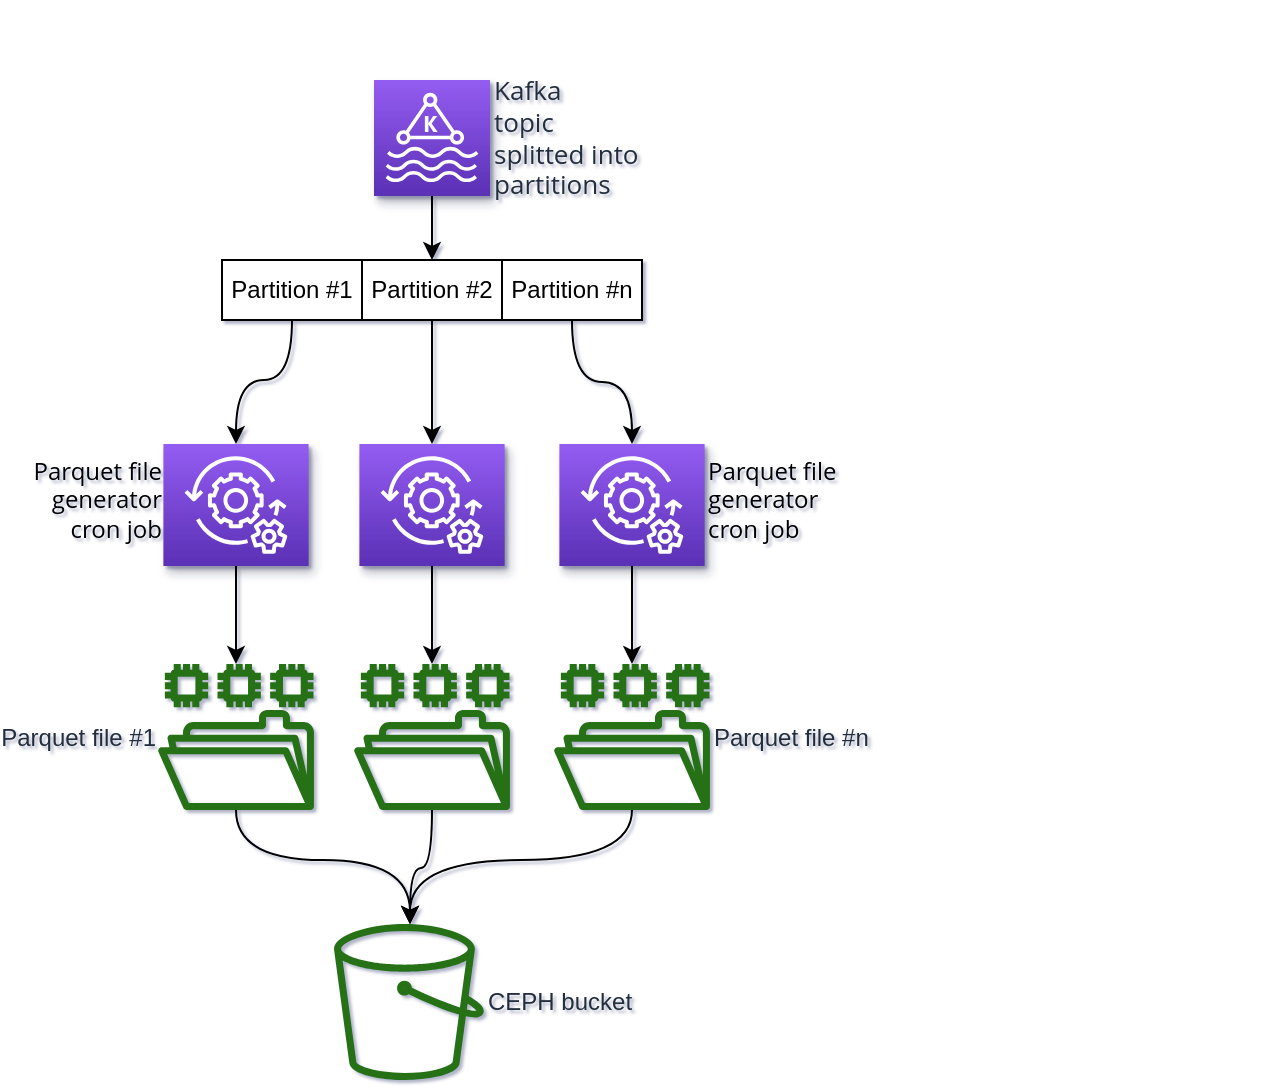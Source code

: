 <mxfile version="13.8.4" type="device"><diagram id="PvZe2rQdpgl4ulF8Twd2" name="Page-1"><mxGraphModel dx="2222" dy="783" grid="1" gridSize="10" guides="1" tooltips="1" connect="1" arrows="1" fold="1" page="0" pageScale="1" pageWidth="850" pageHeight="1100" math="0" shadow="1" extFonts="Open Sans^https://fonts.googleapis.com/css?family=Open+Sans"><root><UserObject label="" animation="show Wq5InzKh79W2wBIpRcLx-78 fade&#xA;show cvLpx6p-RuNz1EM1y9mV-29 fade&#xA;wait 1000&#xA;&#xA;show Wq5InzKh79W2wBIpRcLx-1&#xA;wait 1000&#xA;show cvLpx6p-RuNz1EM1y9mV-24 fade&#xA;wait 1000&#xA;&#xA;show Wq5InzKh79W2wBIpRcLx-85 fade&#xA;show cvLpx6p-RuNz1EM1y9mV-22 fade&#xA;wait 1000&#xA;show Wq5InzKh79W2wBIpRcLx-2&#xA;wait 1000&#xA;show cvLpx6p-RuNz1EM1y9mV-23 fade&#xA;wait 1000&#xA;show Wq5InzKh79W2wBIpRcLx-3&#xA;wait 1000&#xA;show cvLpx6p-RuNz1EM1y9mV-30 fade&#xA;wait 1000&#xA;show Wq5InzKh79W2wBIpRcLx-4&#xA;wait 1000&#xA;show cvLpx6p-RuNz1EM1y9mV-25 fade&#xA;wait 1000&#xA;show cvLpx6p-RuNz1EM1y9mV-2 fade&#xA;wait 1000&#xA;show Wq5InzKh79W2wBIpRcLx-5&#xA;wait 1000&#xA;show Wq5InzKh79W2wBIpRcLx-6&#xA;wait 1000&#xA;show Wq5InzKh79W2wBIpRcLx-7&#xA;wait 1000&#xA;show cvLpx6p-RuNz1EM1y9mV-4 fade&#xA;wait 1000&#xA;show Wq5InzKh79W2wBIpRcLx-26&#xA;wait 1000&#xA;show Wq5InzKh79W2wBIpRcLx-20 fade&#xA;wait 1000&#xA;show Wq5InzKh79W2wBIpRcLx-21&#xA;wait 1000&#xA;show cvLpx6p-RuNz1EM1y9mV-8 fade&#xA;wait 1000&#xA;show cvLpx6p-RuNz1EM1y9mV-40 fade&#xA;show cvLpx6p-RuNz1EM1y9mV-9 fade&#xA;wait 1000&#xA;show hZzMzlVJMegq5i51UVMi-1&#xA;wait 1000&#xA;show qZqwFrgaYaiB9kYyUIb4-5&#xA;wait 1000&#xA;show cvLpx6p-RuNz1EM1y9mV-43&#xA;wait 1000&#xA;&#xA;&#xA;" id="0"><mxCell/></UserObject><mxCell id="1" parent="0"/><mxCell id="gIdM4JV-YsShGHb75-mt-11" value="" style="edgeStyle=orthogonalEdgeStyle;orthogonalLoop=1;jettySize=auto;html=1;exitX=0.5;exitY=1;exitDx=0;exitDy=0;curved=1;" parent="1" source="XLJ0PQkS-gkmoX1hRCMe-1" edge="1"><mxGeometry relative="1" as="geometry"><mxPoint x="-449" y="222" as="targetPoint"/><mxPoint x="-449" y="160" as="sourcePoint"/><Array as="points"><mxPoint x="-421" y="190"/><mxPoint x="-449" y="190"/></Array></mxGeometry></mxCell><mxCell id="XLJ0PQkS-gkmoX1hRCMe-12" value="" style="edgeStyle=orthogonalEdgeStyle;rounded=0;orthogonalLoop=1;jettySize=auto;html=1;" edge="1" parent="1" source="cvLpx6p-RuNz1EM1y9mV-4" target="XLJ0PQkS-gkmoX1hRCMe-2"><mxGeometry relative="1" as="geometry"/></mxCell><mxCell id="cvLpx6p-RuNz1EM1y9mV-4" value="Kafka&lt;br&gt;&lt;div&gt;topic&lt;/div&gt;&lt;div&gt;splitted into&lt;/div&gt;&lt;div&gt;partitions&lt;br&gt;&lt;/div&gt;" style="outlineConnect=0;fontColor=#232F3E;gradientColor=#945DF2;gradientDirection=north;fillColor=#5A30B5;strokeColor=#ffffff;dashed=0;verticalLabelPosition=middle;verticalAlign=middle;align=left;html=1;fontSize=13;fontStyle=0;aspect=fixed;shape=mxgraph.aws4.resourceIcon;resIcon=mxgraph.aws4.managed_streaming_for_kafka;shadow=1;labelPosition=right;spacingRight=50;fontFamily=Open Sans;" parent="1" vertex="1"><mxGeometry x="-380" y="40" width="58" height="58" as="geometry"/></mxCell><mxCell id="Wq5InzKh79W2wBIpRcLx-83" value="" style="shape=image;imageAspect=0;aspect=fixed;verticalLabelPosition=bottom;verticalAlign=top;rounded=0;dashed=1;labelBackgroundColor=none;strokeColor=#3399FF;strokeWidth=2;fillColor=#ffffff;fontColor=#0066CC;align=center;html=1;image=https://static.redhat.com/libs/redhat/brand-assets/latest/corp/logo--hat-only.svg;" parent="1" vertex="1"><mxGeometry width="70" as="geometry"/></mxCell><mxCell id="gIdM4JV-YsShGHb75-mt-14" value="" style="edgeStyle=orthogonalEdgeStyle;rounded=0;orthogonalLoop=1;jettySize=auto;html=1;" parent="1" source="lFpBbyD3HLiovjmjeh-6-7" target="gIdM4JV-YsShGHb75-mt-1" edge="1"><mxGeometry relative="1" as="geometry"/></mxCell><UserObject label="Parquet file&lt;br style=&quot;font-size: 12px;&quot;&gt;generator&lt;br style=&quot;font-size: 12px;&quot;&gt;cron job" id="lFpBbyD3HLiovjmjeh-6-7"><mxCell style="outlineConnect=0;fontColor=#000000;gradientColor=#945DF2;gradientDirection=north;fillColor=#5A30B5;strokeColor=#FFFFFF;dashed=0;verticalLabelPosition=middle;verticalAlign=middle;align=right;html=1;fontSize=12;fontStyle=0;aspect=fixed;shape=mxgraph.aws4.resourceIcon;resIcon=mxgraph.aws4.managed_services;fontFamily=Open Sans;labelPosition=left;shadow=1;spacingBottom=5;" parent="1" vertex="1"><mxGeometry x="-485.31" y="222" width="72.62" height="61" as="geometry"/></mxCell></UserObject><mxCell id="gIdM4JV-YsShGHb75-mt-15" value="" style="edgeStyle=orthogonalEdgeStyle;orthogonalLoop=1;jettySize=auto;html=1;curved=1;" parent="1" source="gIdM4JV-YsShGHb75-mt-1" target="gIdM4JV-YsShGHb75-mt-2" edge="1"><mxGeometry relative="1" as="geometry"><Array as="points"><mxPoint x="-449" y="430"/><mxPoint x="-362" y="430"/></Array></mxGeometry></mxCell><mxCell id="gIdM4JV-YsShGHb75-mt-1" value="Parquet file #1" style="outlineConnect=0;fontColor=#232F3E;gradientColor=none;fillColor=#277116;strokeColor=none;dashed=0;verticalLabelPosition=middle;verticalAlign=middle;align=right;html=1;fontSize=12;fontStyle=0;aspect=fixed;pointerEvents=1;shape=mxgraph.aws4.file_system;labelPosition=left;" parent="1" vertex="1"><mxGeometry x="-488.0" y="332" width="78" height="73" as="geometry"/></mxCell><mxCell id="gIdM4JV-YsShGHb75-mt-2" value="CEPH bucket" style="outlineConnect=0;fontColor=#232F3E;gradientColor=none;fillColor=#277116;strokeColor=none;dashed=0;verticalLabelPosition=middle;verticalAlign=middle;align=left;html=1;fontSize=12;fontStyle=0;aspect=fixed;pointerEvents=1;shape=mxgraph.aws4.bucket;labelPosition=right;" parent="1" vertex="1"><mxGeometry x="-400.0" y="462" width="75" height="78" as="geometry"/></mxCell><mxCell id="XLJ0PQkS-gkmoX1hRCMe-1" value="Partition #1" style="rounded=0;whiteSpace=wrap;html=1;" vertex="1" parent="1"><mxGeometry x="-456" y="130" width="70" height="30" as="geometry"/></mxCell><mxCell id="XLJ0PQkS-gkmoX1hRCMe-10" value="" style="edgeStyle=orthogonalEdgeStyle;rounded=0;orthogonalLoop=1;jettySize=auto;html=1;" edge="1" parent="1" source="XLJ0PQkS-gkmoX1hRCMe-2" target="XLJ0PQkS-gkmoX1hRCMe-4"><mxGeometry relative="1" as="geometry"/></mxCell><mxCell id="XLJ0PQkS-gkmoX1hRCMe-2" value="Partition #2" style="rounded=0;whiteSpace=wrap;html=1;" vertex="1" parent="1"><mxGeometry x="-386" y="130" width="70" height="30" as="geometry"/></mxCell><mxCell id="XLJ0PQkS-gkmoX1hRCMe-11" value="" style="edgeStyle=orthogonalEdgeStyle;orthogonalLoop=1;jettySize=auto;html=1;curved=1;" edge="1" parent="1" source="XLJ0PQkS-gkmoX1hRCMe-3" target="XLJ0PQkS-gkmoX1hRCMe-6"><mxGeometry relative="1" as="geometry"/></mxCell><mxCell id="XLJ0PQkS-gkmoX1hRCMe-3" value="Partition #n" style="rounded=0;whiteSpace=wrap;html=1;" vertex="1" parent="1"><mxGeometry x="-316" y="130" width="70" height="30" as="geometry"/></mxCell><mxCell id="XLJ0PQkS-gkmoX1hRCMe-13" value="" style="edgeStyle=orthogonalEdgeStyle;rounded=0;orthogonalLoop=1;jettySize=auto;html=1;" edge="1" parent="1" source="XLJ0PQkS-gkmoX1hRCMe-4" target="XLJ0PQkS-gkmoX1hRCMe-5"><mxGeometry relative="1" as="geometry"/></mxCell><UserObject label="" id="XLJ0PQkS-gkmoX1hRCMe-4"><mxCell style="outlineConnect=0;fontColor=#000000;gradientColor=#945DF2;gradientDirection=north;fillColor=#5A30B5;strokeColor=#FFFFFF;dashed=0;verticalLabelPosition=middle;verticalAlign=middle;align=left;html=1;fontSize=12;fontStyle=0;aspect=fixed;shape=mxgraph.aws4.resourceIcon;resIcon=mxgraph.aws4.managed_services;fontFamily=Open Sans;labelPosition=right;shadow=1;spacingBottom=5;" vertex="1" parent="1"><mxGeometry x="-387.31" y="222" width="72.62" height="61" as="geometry"/></mxCell></UserObject><mxCell id="XLJ0PQkS-gkmoX1hRCMe-15" value="" style="edgeStyle=orthogonalEdgeStyle;orthogonalLoop=1;jettySize=auto;html=1;curved=1;" edge="1" parent="1" source="XLJ0PQkS-gkmoX1hRCMe-5" target="gIdM4JV-YsShGHb75-mt-2"><mxGeometry relative="1" as="geometry"><Array as="points"><mxPoint x="-351" y="434"/><mxPoint x="-362" y="434"/></Array></mxGeometry></mxCell><mxCell id="XLJ0PQkS-gkmoX1hRCMe-5" value="" style="outlineConnect=0;fontColor=#232F3E;gradientColor=none;fillColor=#277116;strokeColor=none;dashed=0;verticalLabelPosition=middle;verticalAlign=middle;align=left;html=1;fontSize=12;fontStyle=0;aspect=fixed;pointerEvents=1;shape=mxgraph.aws4.file_system;labelPosition=right;" vertex="1" parent="1"><mxGeometry x="-390.0" y="332" width="78" height="73" as="geometry"/></mxCell><mxCell id="XLJ0PQkS-gkmoX1hRCMe-14" value="" style="edgeStyle=orthogonalEdgeStyle;rounded=0;orthogonalLoop=1;jettySize=auto;html=1;" edge="1" parent="1" source="XLJ0PQkS-gkmoX1hRCMe-6" target="XLJ0PQkS-gkmoX1hRCMe-7"><mxGeometry relative="1" as="geometry"/></mxCell><UserObject label="Parquet file&lt;br style=&quot;font-size: 12px;&quot;&gt;generator&lt;br style=&quot;font-size: 12px;&quot;&gt;cron job" id="XLJ0PQkS-gkmoX1hRCMe-6"><mxCell style="outlineConnect=0;fontColor=#000000;gradientColor=#945DF2;gradientDirection=north;fillColor=#5A30B5;strokeColor=#FFFFFF;dashed=0;verticalLabelPosition=middle;verticalAlign=middle;align=left;html=1;fontSize=12;fontStyle=0;aspect=fixed;shape=mxgraph.aws4.resourceIcon;resIcon=mxgraph.aws4.managed_services;fontFamily=Open Sans;labelPosition=right;shadow=1;spacingBottom=5;" vertex="1" parent="1"><mxGeometry x="-287.31" y="222" width="72.62" height="61" as="geometry"/></mxCell></UserObject><mxCell id="XLJ0PQkS-gkmoX1hRCMe-9" value="" style="edgeStyle=orthogonalEdgeStyle;orthogonalLoop=1;jettySize=auto;html=1;curved=1;" edge="1" parent="1" source="XLJ0PQkS-gkmoX1hRCMe-7" target="gIdM4JV-YsShGHb75-mt-2"><mxGeometry relative="1" as="geometry"><mxPoint x="-251" y="485" as="targetPoint"/><Array as="points"><mxPoint x="-251" y="430"/><mxPoint x="-362" y="430"/></Array></mxGeometry></mxCell><mxCell id="XLJ0PQkS-gkmoX1hRCMe-7" value="Parquet file #n" style="outlineConnect=0;fontColor=#232F3E;gradientColor=none;fillColor=#277116;strokeColor=none;dashed=0;verticalLabelPosition=middle;verticalAlign=middle;align=left;html=1;fontSize=12;fontStyle=0;aspect=fixed;pointerEvents=1;shape=mxgraph.aws4.file_system;labelPosition=right;" vertex="1" parent="1"><mxGeometry x="-290.0" y="332" width="78" height="73" as="geometry"/></mxCell></root></mxGraphModel></diagram></mxfile>